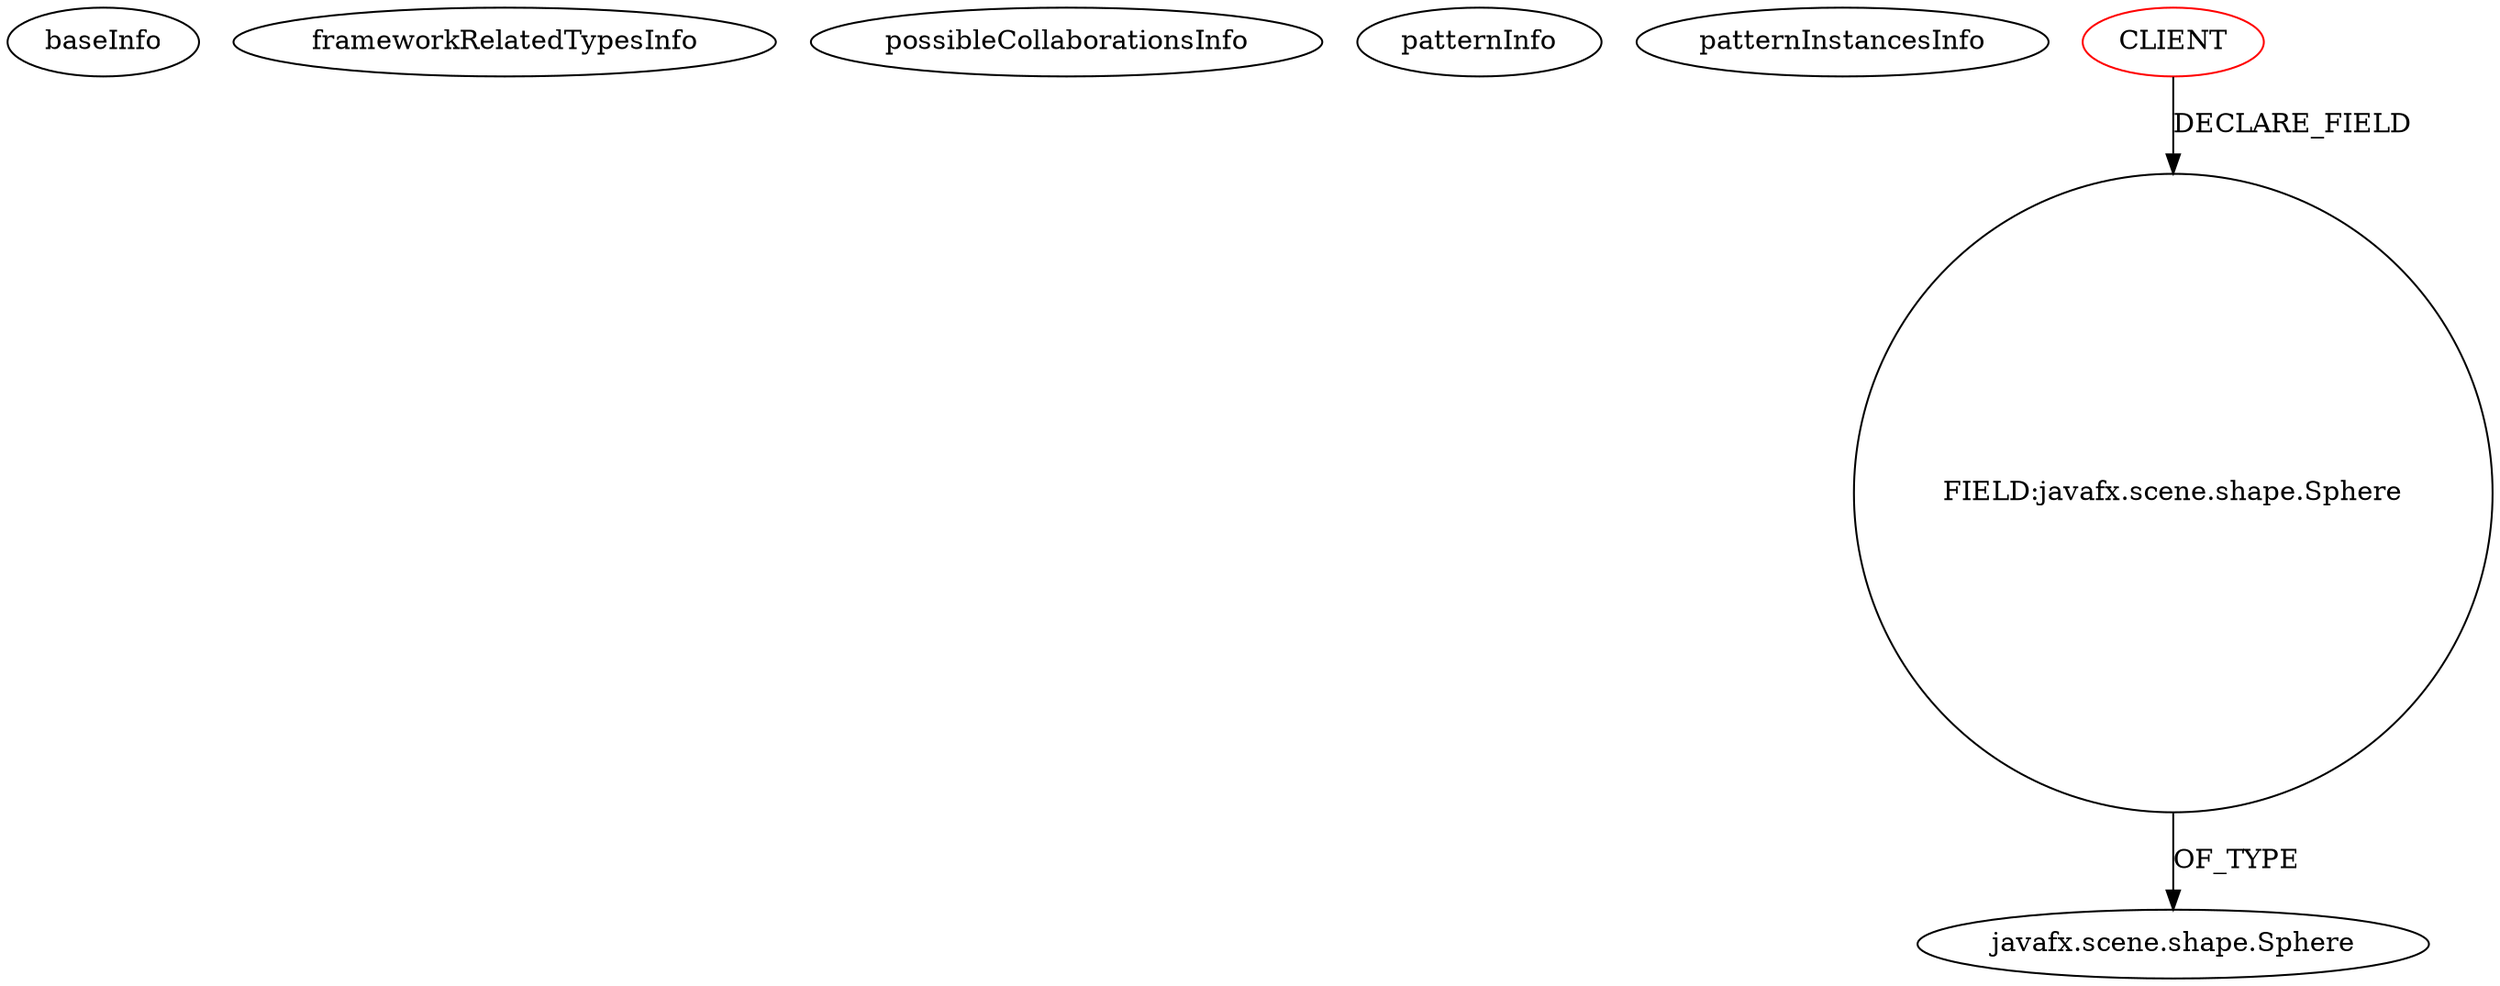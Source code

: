 digraph {
baseInfo[graphId=4397,category="pattern",isAnonymous=false,possibleRelation=false]
frameworkRelatedTypesInfo[]
possibleCollaborationsInfo[]
patternInfo[frequency=2.0,patternRootClient=0]
patternInstancesInfo[0="RuZman-LeapFX~/RuZman-LeapFX/LeapFX-master/leapfx/src/main/java/de/ruzman/leap/fx/HandFX3D.java~HandFX3D~1153",1="mjchao-3D-Graphing-Calculator~/mjchao-3D-Graphing-Calculator/3D-Graphing-Calculator-master/src/mjchao/graph3d/graph/GraphPaper3D.java~GraphPaper3D~3644"]
10[label="FIELD:javafx.scene.shape.Sphere",vertexType="FIELD_DECLARATION",isFrameworkType=false,shape=circle]
0[label="CLIENT",vertexType="ROOT_CLIENT_CLASS_DECLARATION",isFrameworkType=false,color=red]
9[label="javafx.scene.shape.Sphere",vertexType="FRAMEWORK_CLASS_TYPE",isFrameworkType=false]
0->10[label="DECLARE_FIELD"]
10->9[label="OF_TYPE"]
}
